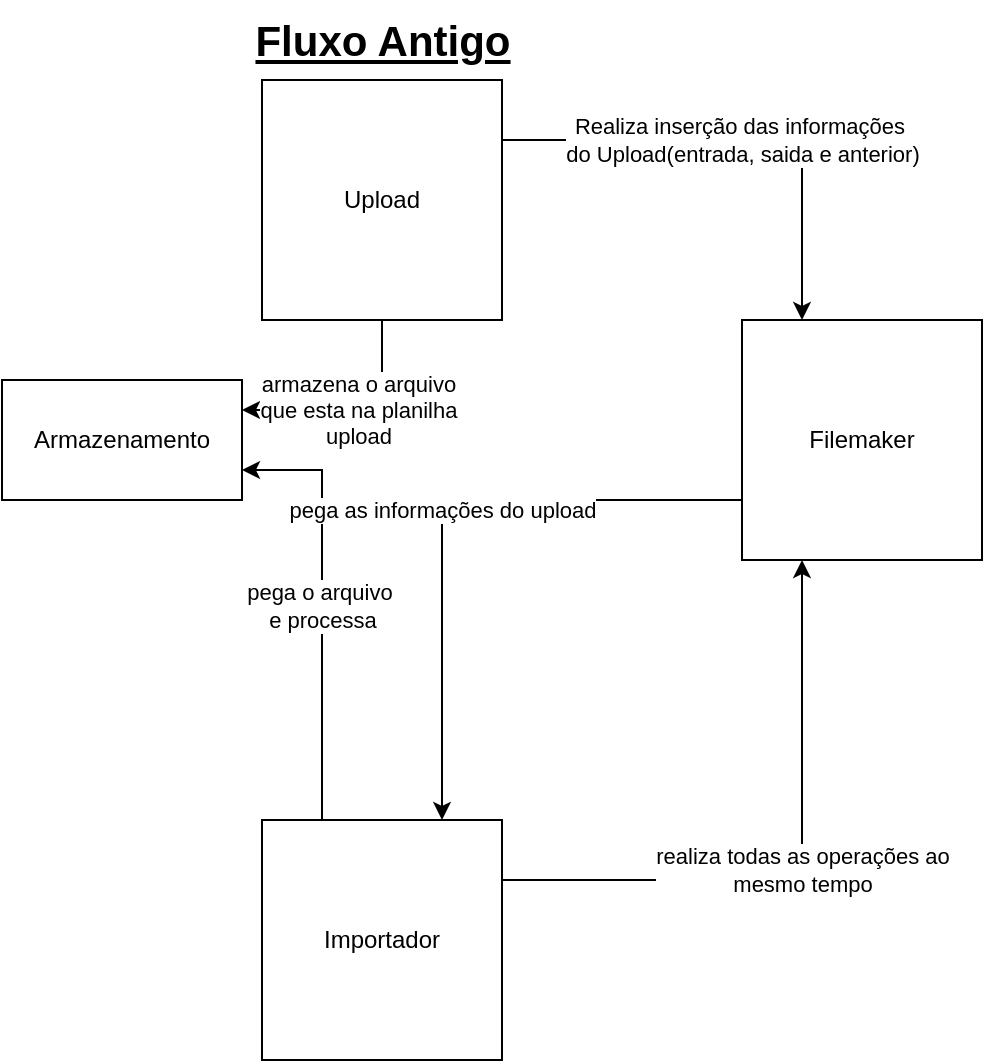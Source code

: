 <mxfile version="21.3.7" type="github">
  <diagram name="Página-1" id="ms082TrmSMu2nvpxCRkO">
    <mxGraphModel dx="880" dy="484" grid="1" gridSize="10" guides="1" tooltips="1" connect="1" arrows="1" fold="1" page="1" pageScale="1" pageWidth="827" pageHeight="1169" math="0" shadow="0">
      <root>
        <mxCell id="0" />
        <mxCell id="1" parent="0" />
        <mxCell id="fULPHBdW20wCDjoiLYlw-4" value="Realiza inserção das informações&amp;nbsp;&lt;br&gt;do Upload(entrada, saida e anterior)" style="edgeStyle=orthogonalEdgeStyle;rounded=0;orthogonalLoop=1;jettySize=auto;html=1;exitX=1;exitY=0.25;exitDx=0;exitDy=0;entryX=0.25;entryY=0;entryDx=0;entryDy=0;" edge="1" parent="1" source="fULPHBdW20wCDjoiLYlw-1" target="fULPHBdW20wCDjoiLYlw-3">
          <mxGeometry relative="1" as="geometry" />
        </mxCell>
        <mxCell id="fULPHBdW20wCDjoiLYlw-9" value="armazena o arquivo&lt;br&gt;que esta na planilha&lt;br&gt;upload" style="edgeStyle=orthogonalEdgeStyle;rounded=0;orthogonalLoop=1;jettySize=auto;html=1;exitX=0.5;exitY=1;exitDx=0;exitDy=0;entryX=1;entryY=0.25;entryDx=0;entryDy=0;" edge="1" parent="1" source="fULPHBdW20wCDjoiLYlw-1" target="fULPHBdW20wCDjoiLYlw-8">
          <mxGeometry relative="1" as="geometry" />
        </mxCell>
        <mxCell id="fULPHBdW20wCDjoiLYlw-1" value="Upload" style="rounded=0;whiteSpace=wrap;html=1;" vertex="1" parent="1">
          <mxGeometry x="160" y="40" width="120" height="120" as="geometry" />
        </mxCell>
        <mxCell id="fULPHBdW20wCDjoiLYlw-7" value="realiza todas as operações ao &lt;br&gt;mesmo tempo" style="edgeStyle=orthogonalEdgeStyle;rounded=0;orthogonalLoop=1;jettySize=auto;html=1;exitX=1;exitY=0.25;exitDx=0;exitDy=0;entryX=0.25;entryY=1;entryDx=0;entryDy=0;" edge="1" parent="1" source="fULPHBdW20wCDjoiLYlw-2" target="fULPHBdW20wCDjoiLYlw-3">
          <mxGeometry relative="1" as="geometry" />
        </mxCell>
        <mxCell id="fULPHBdW20wCDjoiLYlw-10" value="pega o arquivo&amp;nbsp;&lt;br&gt;e processa" style="edgeStyle=orthogonalEdgeStyle;rounded=0;orthogonalLoop=1;jettySize=auto;html=1;exitX=0.25;exitY=0;exitDx=0;exitDy=0;entryX=1;entryY=0.75;entryDx=0;entryDy=0;" edge="1" parent="1" source="fULPHBdW20wCDjoiLYlw-2" target="fULPHBdW20wCDjoiLYlw-8">
          <mxGeometry relative="1" as="geometry" />
        </mxCell>
        <mxCell id="fULPHBdW20wCDjoiLYlw-2" value="Importador" style="rounded=0;whiteSpace=wrap;html=1;" vertex="1" parent="1">
          <mxGeometry x="160" y="410" width="120" height="120" as="geometry" />
        </mxCell>
        <mxCell id="fULPHBdW20wCDjoiLYlw-6" value="pega as informações do upload" style="edgeStyle=orthogonalEdgeStyle;rounded=0;orthogonalLoop=1;jettySize=auto;html=1;exitX=0;exitY=0.75;exitDx=0;exitDy=0;entryX=0.75;entryY=0;entryDx=0;entryDy=0;" edge="1" parent="1" source="fULPHBdW20wCDjoiLYlw-3" target="fULPHBdW20wCDjoiLYlw-2">
          <mxGeometry relative="1" as="geometry" />
        </mxCell>
        <mxCell id="fULPHBdW20wCDjoiLYlw-3" value="Filemaker" style="rounded=0;whiteSpace=wrap;html=1;" vertex="1" parent="1">
          <mxGeometry x="400" y="160" width="120" height="120" as="geometry" />
        </mxCell>
        <mxCell id="fULPHBdW20wCDjoiLYlw-8" value="Armazenamento" style="rounded=0;whiteSpace=wrap;html=1;" vertex="1" parent="1">
          <mxGeometry x="30" y="190" width="120" height="60" as="geometry" />
        </mxCell>
        <mxCell id="fULPHBdW20wCDjoiLYlw-11" value="Fluxo Antigo" style="text;html=1;align=center;verticalAlign=middle;resizable=0;points=[];autosize=1;strokeColor=none;fillColor=none;fontStyle=5;fontSize=21;" vertex="1" parent="1">
          <mxGeometry x="145" width="150" height="40" as="geometry" />
        </mxCell>
      </root>
    </mxGraphModel>
  </diagram>
</mxfile>
